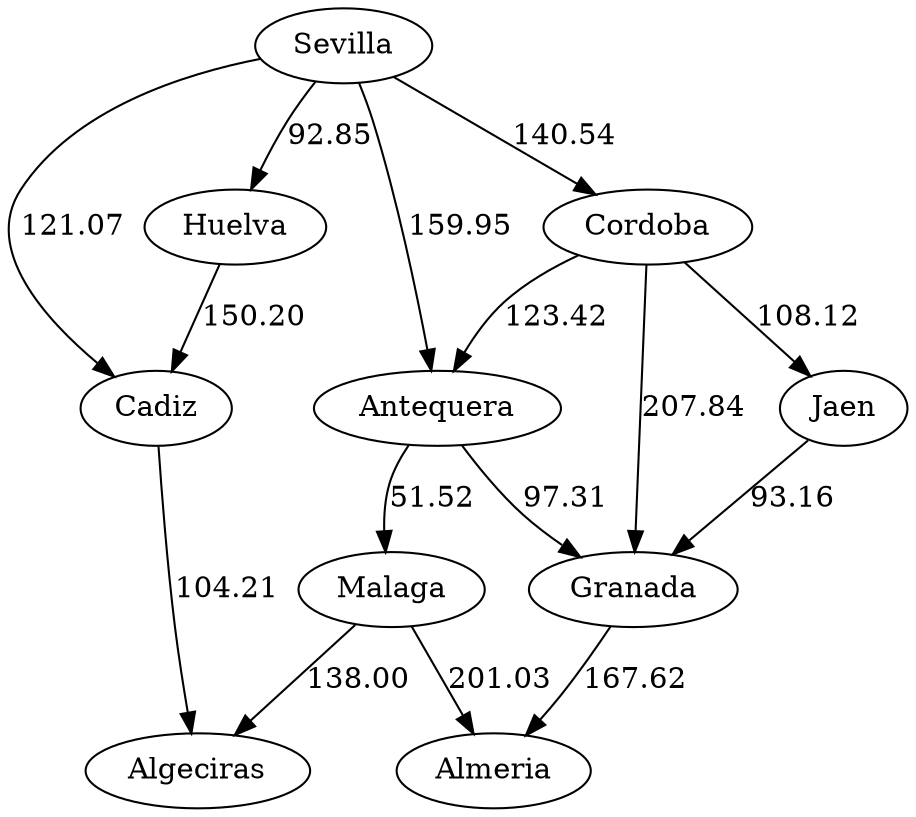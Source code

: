 strict digraph G {
  1 [ label="Sevilla" ];
  2 [ label="Huelva" ];
  3 [ label="Cordoba" ];
  4 [ label="Cadiz" ];
  5 [ label="Antequera" ];
  6 [ label="Algeciras" ];
  7 [ label="Jaen" ];
  8 [ label="Granada" ];
  9 [ label="Malaga" ];
  10 [ label="Almeria" ];
  1 -> 2 [ label="92.85" ];
  1 -> 3 [ label="140.54" ];
  1 -> 4 [ label="121.07" ];
  1 -> 5 [ label="159.95" ];
  2 -> 4 [ label="150.20" ];
  4 -> 6 [ label="104.21" ];
  3 -> 5 [ label="123.42" ];
  3 -> 7 [ label="108.12" ];
  3 -> 8 [ label="207.84" ];
  5 -> 8 [ label="97.31" ];
  5 -> 9 [ label="51.52" ];
  9 -> 10 [ label="201.03" ];
  9 -> 6 [ label="138.00" ];
  7 -> 8 [ label="93.16" ];
  8 -> 10 [ label="167.62" ];
}
